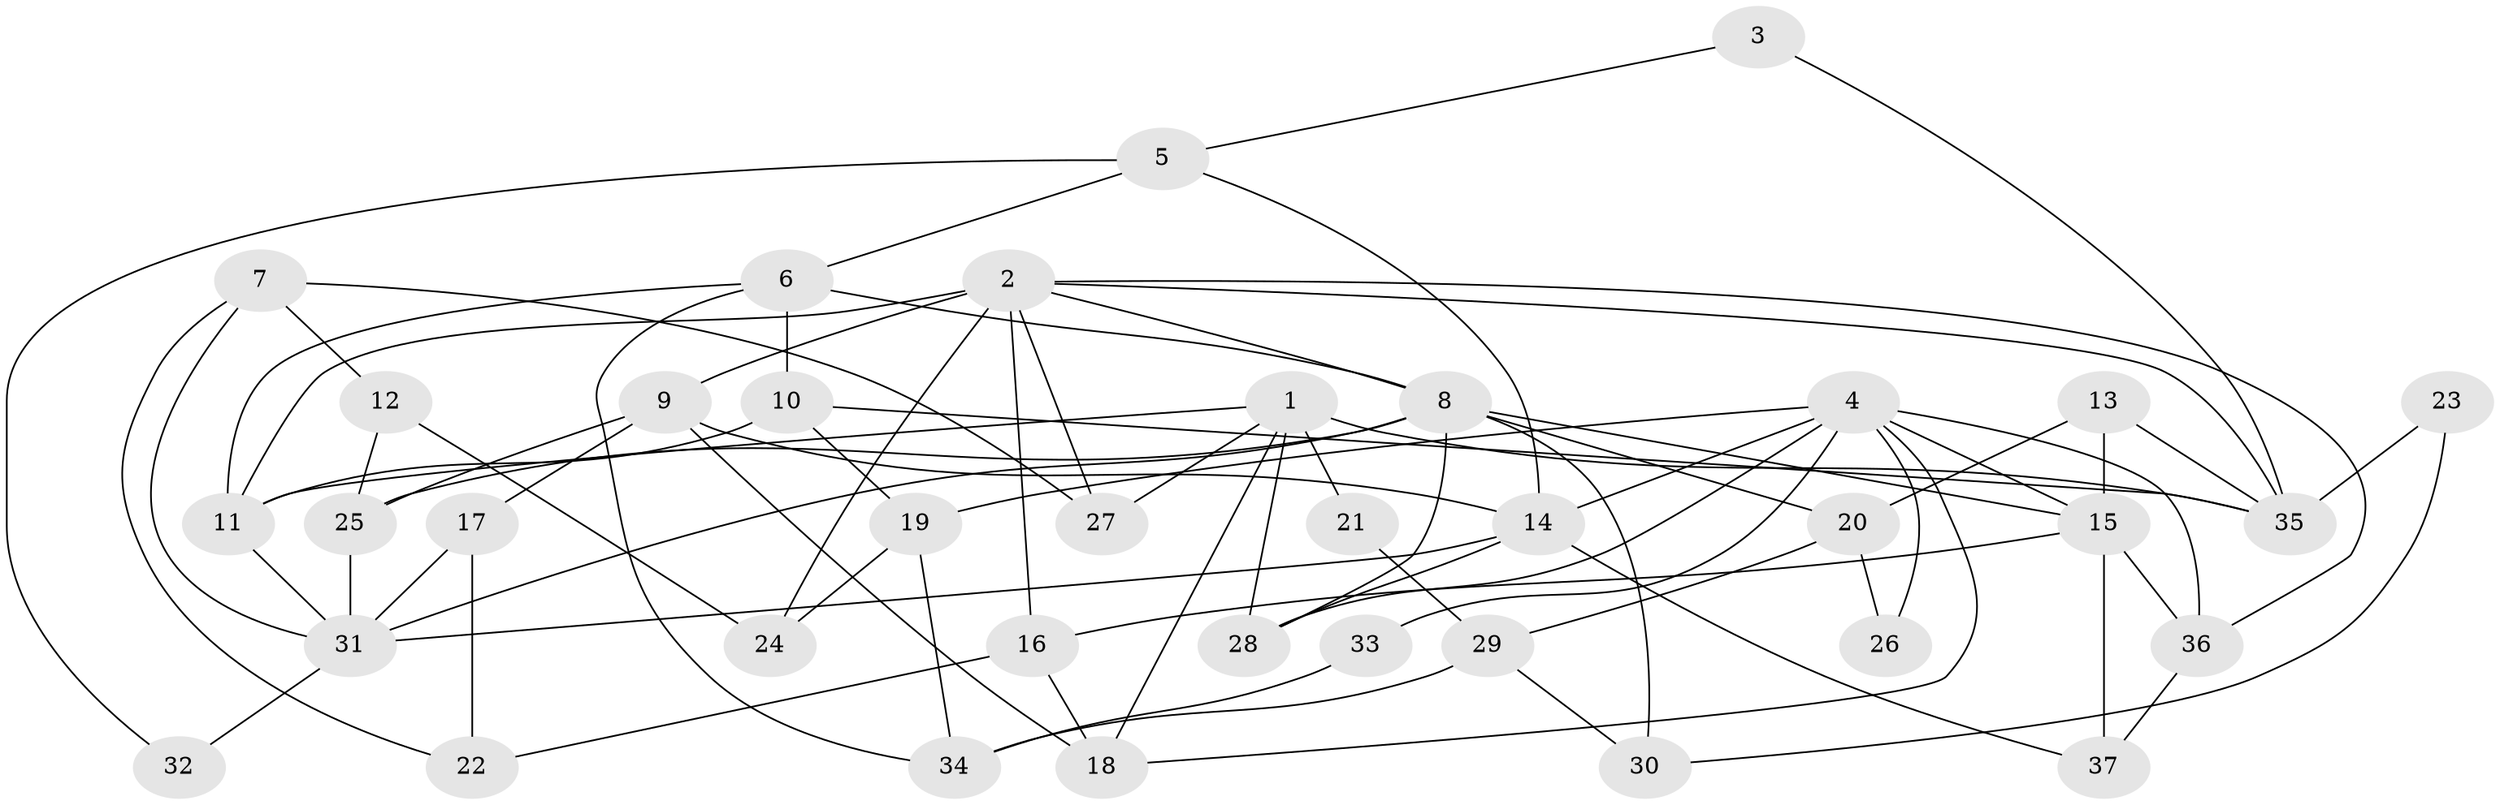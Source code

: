 // original degree distribution, {3: 0.21568627450980393, 6: 0.11764705882352941, 4: 0.43137254901960786, 2: 0.11764705882352941, 8: 0.0196078431372549, 5: 0.0784313725490196, 7: 0.0196078431372549}
// Generated by graph-tools (version 1.1) at 2025/51/03/04/25 22:51:01]
// undirected, 37 vertices, 77 edges
graph export_dot {
  node [color=gray90,style=filled];
  1;
  2;
  3;
  4;
  5;
  6;
  7;
  8;
  9;
  10;
  11;
  12;
  13;
  14;
  15;
  16;
  17;
  18;
  19;
  20;
  21;
  22;
  23;
  24;
  25;
  26;
  27;
  28;
  29;
  30;
  31;
  32;
  33;
  34;
  35;
  36;
  37;
  1 -- 11 [weight=1.0];
  1 -- 18 [weight=1.0];
  1 -- 21 [weight=3.0];
  1 -- 27 [weight=1.0];
  1 -- 28 [weight=1.0];
  1 -- 35 [weight=1.0];
  2 -- 8 [weight=1.0];
  2 -- 9 [weight=1.0];
  2 -- 11 [weight=1.0];
  2 -- 16 [weight=1.0];
  2 -- 24 [weight=2.0];
  2 -- 27 [weight=1.0];
  2 -- 35 [weight=1.0];
  2 -- 36 [weight=1.0];
  3 -- 5 [weight=1.0];
  3 -- 35 [weight=1.0];
  4 -- 14 [weight=1.0];
  4 -- 15 [weight=1.0];
  4 -- 18 [weight=1.0];
  4 -- 19 [weight=1.0];
  4 -- 26 [weight=1.0];
  4 -- 28 [weight=1.0];
  4 -- 33 [weight=1.0];
  4 -- 36 [weight=1.0];
  5 -- 6 [weight=1.0];
  5 -- 14 [weight=1.0];
  5 -- 32 [weight=1.0];
  6 -- 8 [weight=1.0];
  6 -- 10 [weight=1.0];
  6 -- 11 [weight=1.0];
  6 -- 34 [weight=1.0];
  7 -- 12 [weight=1.0];
  7 -- 22 [weight=1.0];
  7 -- 27 [weight=1.0];
  7 -- 31 [weight=1.0];
  8 -- 15 [weight=1.0];
  8 -- 20 [weight=1.0];
  8 -- 25 [weight=1.0];
  8 -- 28 [weight=2.0];
  8 -- 30 [weight=2.0];
  8 -- 31 [weight=1.0];
  9 -- 14 [weight=1.0];
  9 -- 17 [weight=1.0];
  9 -- 18 [weight=1.0];
  9 -- 25 [weight=1.0];
  10 -- 11 [weight=1.0];
  10 -- 19 [weight=1.0];
  10 -- 35 [weight=1.0];
  11 -- 31 [weight=1.0];
  12 -- 24 [weight=1.0];
  12 -- 25 [weight=1.0];
  13 -- 15 [weight=1.0];
  13 -- 20 [weight=1.0];
  13 -- 35 [weight=1.0];
  14 -- 28 [weight=1.0];
  14 -- 31 [weight=1.0];
  14 -- 37 [weight=1.0];
  15 -- 16 [weight=1.0];
  15 -- 36 [weight=1.0];
  15 -- 37 [weight=1.0];
  16 -- 18 [weight=1.0];
  16 -- 22 [weight=1.0];
  17 -- 22 [weight=1.0];
  17 -- 31 [weight=1.0];
  19 -- 24 [weight=1.0];
  19 -- 34 [weight=1.0];
  20 -- 26 [weight=1.0];
  20 -- 29 [weight=1.0];
  21 -- 29 [weight=1.0];
  23 -- 30 [weight=1.0];
  23 -- 35 [weight=1.0];
  25 -- 31 [weight=1.0];
  29 -- 30 [weight=1.0];
  29 -- 34 [weight=1.0];
  31 -- 32 [weight=1.0];
  33 -- 34 [weight=1.0];
  36 -- 37 [weight=1.0];
}
